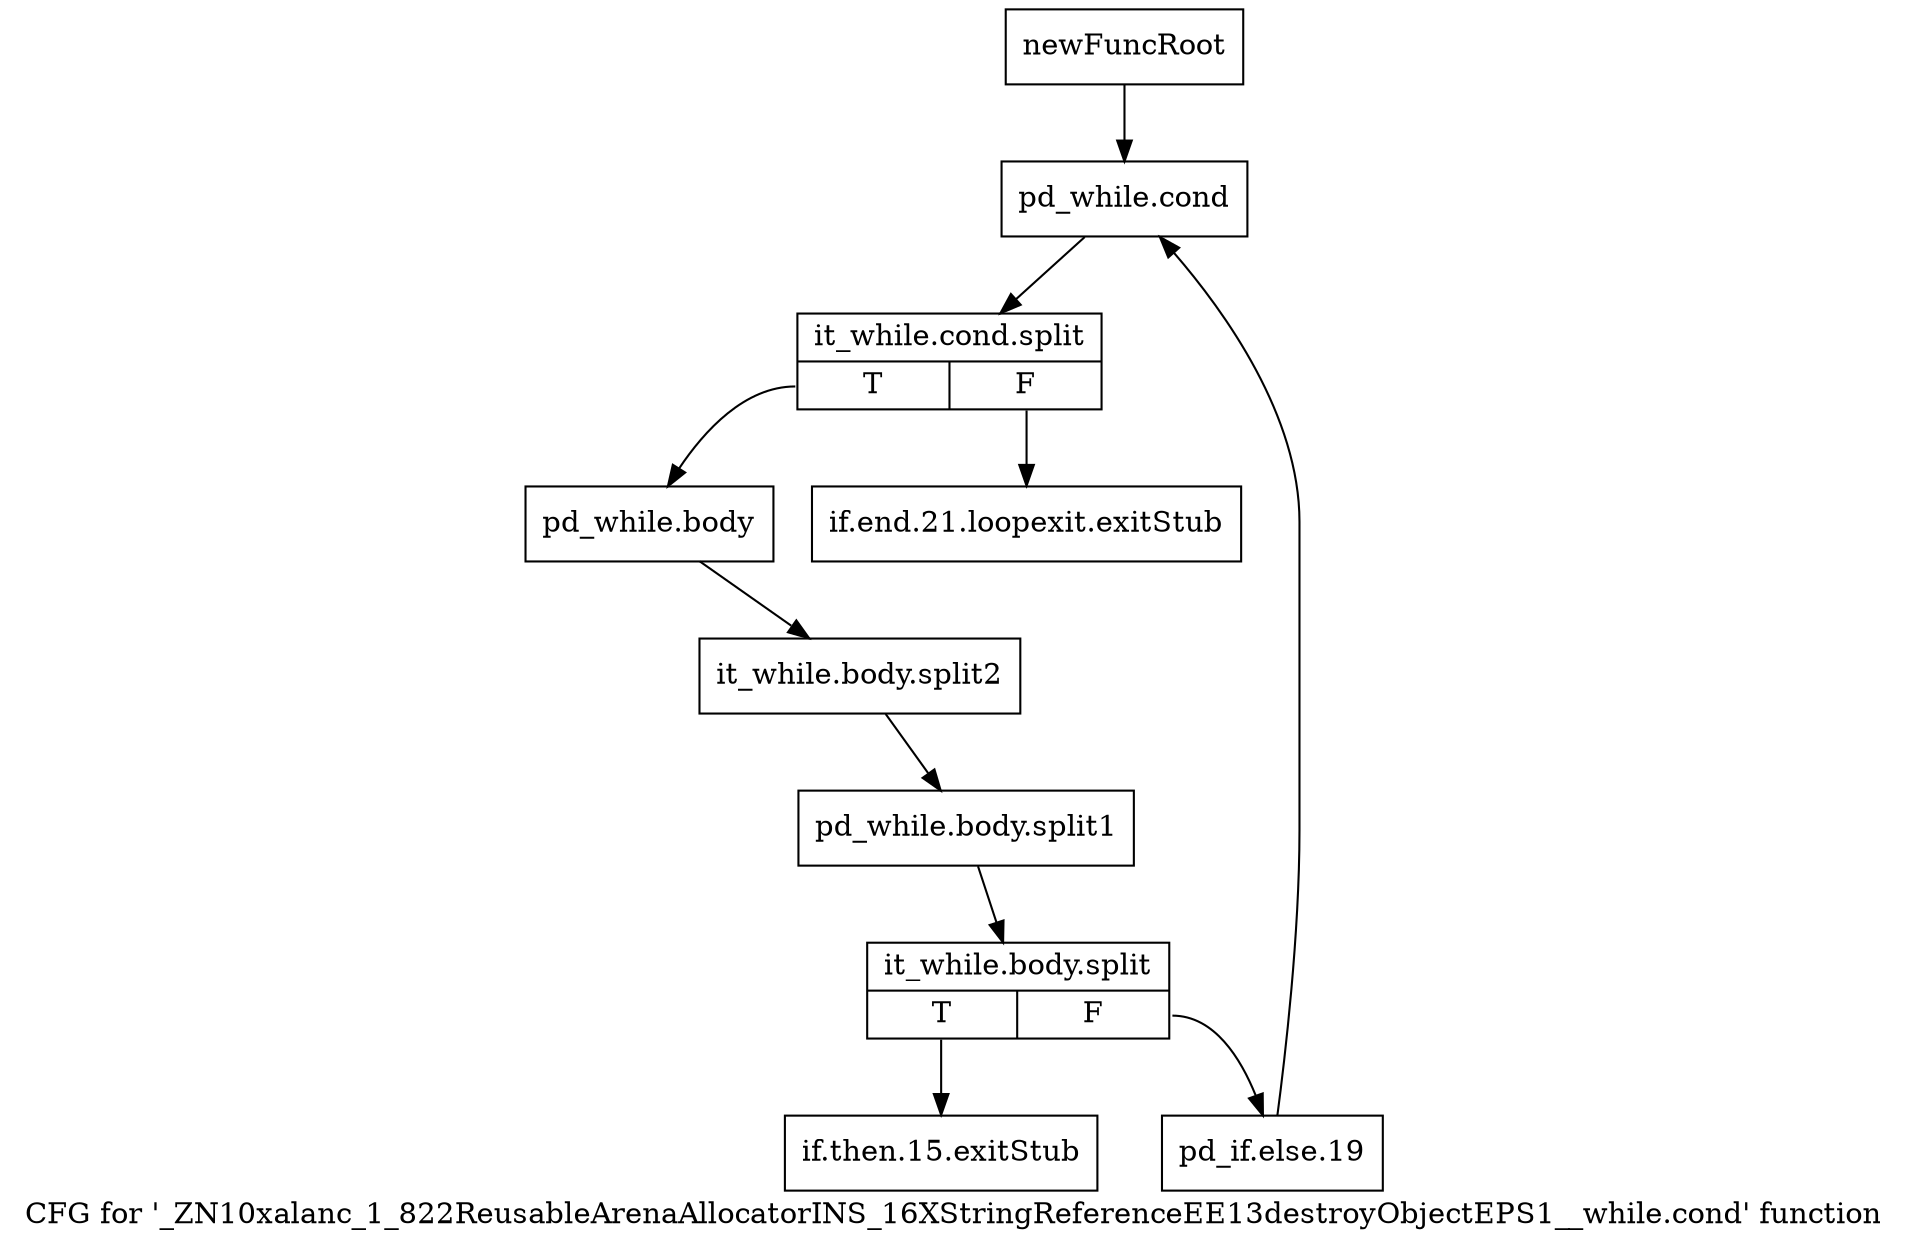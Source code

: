 digraph "CFG for '_ZN10xalanc_1_822ReusableArenaAllocatorINS_16XStringReferenceEE13destroyObjectEPS1__while.cond' function" {
	label="CFG for '_ZN10xalanc_1_822ReusableArenaAllocatorINS_16XStringReferenceEE13destroyObjectEPS1__while.cond' function";

	Node0x9ee7f20 [shape=record,label="{newFuncRoot}"];
	Node0x9ee7f20 -> Node0x9ee8010;
	Node0x9ee7f70 [shape=record,label="{if.end.21.loopexit.exitStub}"];
	Node0x9ee7fc0 [shape=record,label="{if.then.15.exitStub}"];
	Node0x9ee8010 [shape=record,label="{pd_while.cond}"];
	Node0x9ee8010 -> Node0xd0b05c0;
	Node0xd0b05c0 [shape=record,label="{it_while.cond.split|{<s0>T|<s1>F}}"];
	Node0xd0b05c0:s0 -> Node0x9ee8060;
	Node0xd0b05c0:s1 -> Node0x9ee7f70;
	Node0x9ee8060 [shape=record,label="{pd_while.body}"];
	Node0x9ee8060 -> Node0xd0b0fd0;
	Node0xd0b0fd0 [shape=record,label="{it_while.body.split2}"];
	Node0xd0b0fd0 -> Node0xd0b1020;
	Node0xd0b1020 [shape=record,label="{pd_while.body.split1}"];
	Node0xd0b1020 -> Node0xd0b0570;
	Node0xd0b0570 [shape=record,label="{it_while.body.split|{<s0>T|<s1>F}}"];
	Node0xd0b0570:s0 -> Node0x9ee7fc0;
	Node0xd0b0570:s1 -> Node0x9ee80b0;
	Node0x9ee80b0 [shape=record,label="{pd_if.else.19}"];
	Node0x9ee80b0 -> Node0x9ee8010;
}
